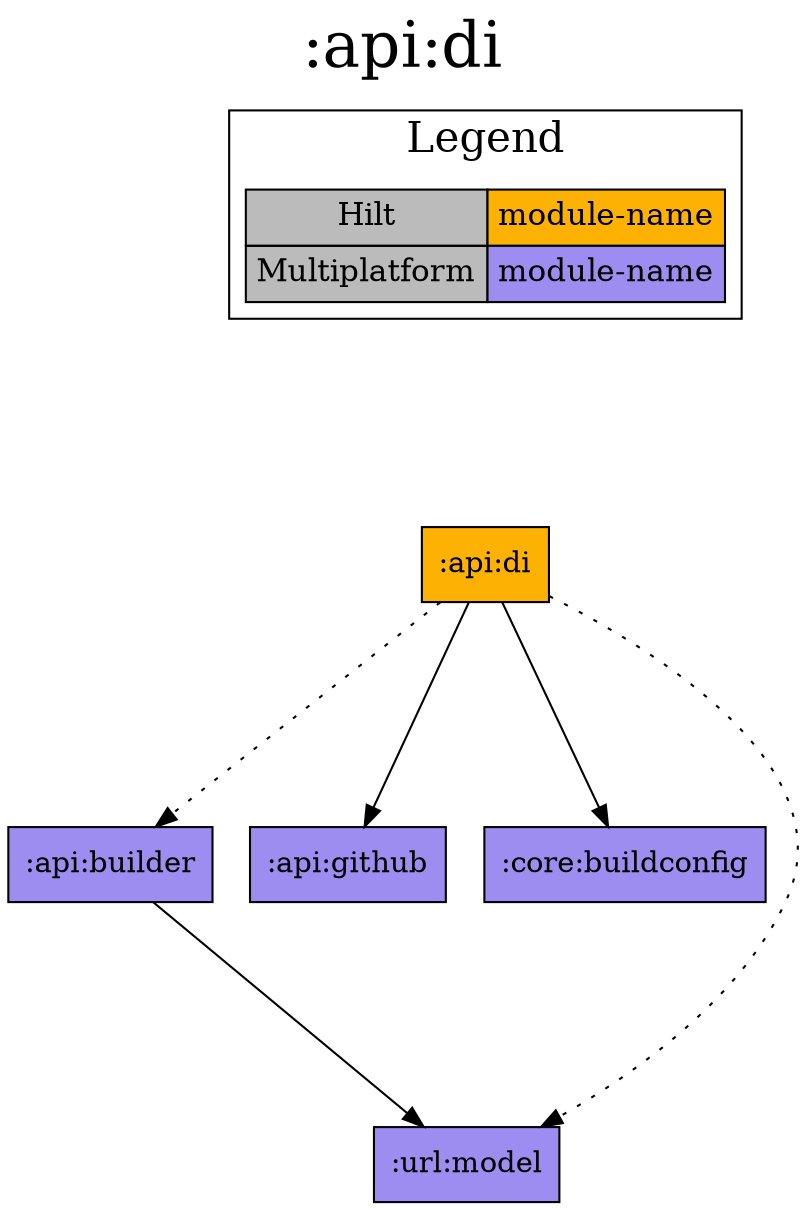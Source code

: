 digraph {
edge ["dir"="forward"]
graph ["dpi"="100","label"=":api:di","labelloc"="t","fontsize"="30","ranksep"="1.5","rankdir"="TB"]
node ["style"="filled"]
":api:builder" ["fillcolor"="#9D8DF1","shape"="box"]
":api:di" ["shape"="box","fillcolor"="#FCB103"]
":api:github" ["fillcolor"="#9D8DF1","shape"="box"]
":core:buildconfig" ["fillcolor"="#9D8DF1","shape"="box"]
":url:model" ["fillcolor"="#9D8DF1","shape"="box"]
{
edge ["dir"="none"]
graph ["rank"="same"]
":api:di"
}
":api:builder" -> ":url:model"
":api:di" -> ":api:builder" ["style"="dotted"]
":api:di" -> ":api:github"
":api:di" -> ":core:buildconfig"
":api:di" -> ":url:model" ["style"="dotted"]
subgraph "cluster_legend" {
edge ["dir"="none"]
graph ["label"="Legend","fontsize"="20"]
"Legend" ["style"="filled","fillcolor"="#bbbbbb","shape"="none","margin"="0","fontsize"="15","label"=<
<TABLE BORDER="0" CELLBORDER="1" CELLSPACING="0" CELLPADDING="4">
<TR><TD>Hilt</TD><TD BGCOLOR="#FCB103">module-name</TD></TR>
<TR><TD>Multiplatform</TD><TD BGCOLOR="#9D8DF1">module-name</TD></TR>
</TABLE>
>]
} -> ":api:di" ["style"="invis"]
}
